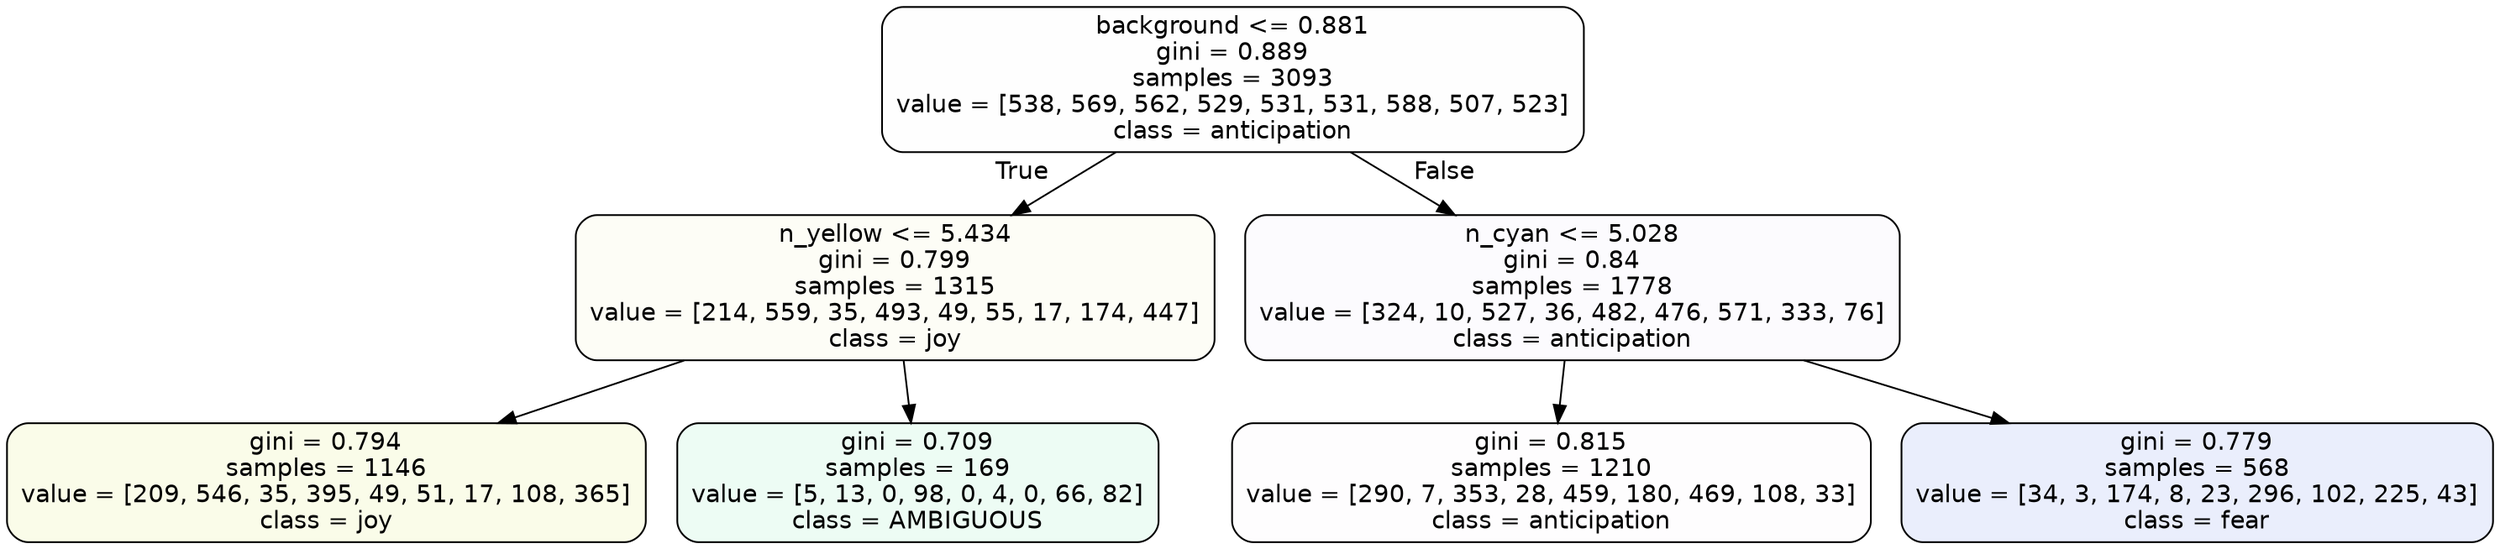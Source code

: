 digraph Tree {
node [shape=box, style="filled, rounded", color="black", fontname=helvetica] ;
edge [fontname=helvetica] ;
0 [label="background <= 0.881\ngini = 0.889\nsamples = 3093\nvalue = [538, 569, 562, 529, 531, 531, 588, 507, 523]\nclass = anticipation", fillcolor="#8139e501"] ;
1 [label="n_yellow <= 5.434\ngini = 0.799\nsamples = 1315\nvalue = [214, 559, 35, 493, 49, 55, 17, 174, 447]\nclass = joy", fillcolor="#d7e5390b"] ;
0 -> 1 [labeldistance=2.5, labelangle=45, headlabel="True"] ;
2 [label="gini = 0.794\nsamples = 1146\nvalue = [209, 546, 35, 395, 49, 51, 17, 108, 365]\nclass = joy", fillcolor="#d7e5391c"] ;
1 -> 2 ;
3 [label="gini = 0.709\nsamples = 169\nvalue = [5, 13, 0, 98, 0, 4, 0, 66, 82]\nclass = AMBIGUOUS", fillcolor="#39e58116"] ;
1 -> 3 ;
4 [label="n_cyan <= 5.028\ngini = 0.84\nsamples = 1778\nvalue = [324, 10, 527, 36, 482, 476, 571, 333, 76]\nclass = anticipation", fillcolor="#8139e505"] ;
0 -> 4 [labeldistance=2.5, labelangle=-45, headlabel="False"] ;
5 [label="gini = 0.815\nsamples = 1210\nvalue = [290, 7, 353, 28, 459, 180, 469, 108, 33]\nclass = anticipation", fillcolor="#8139e502"] ;
4 -> 5 ;
6 [label="gini = 0.779\nsamples = 568\nvalue = [34, 3, 174, 8, 23, 296, 102, 225, 43]\nclass = fear", fillcolor="#3964e51b"] ;
4 -> 6 ;
}